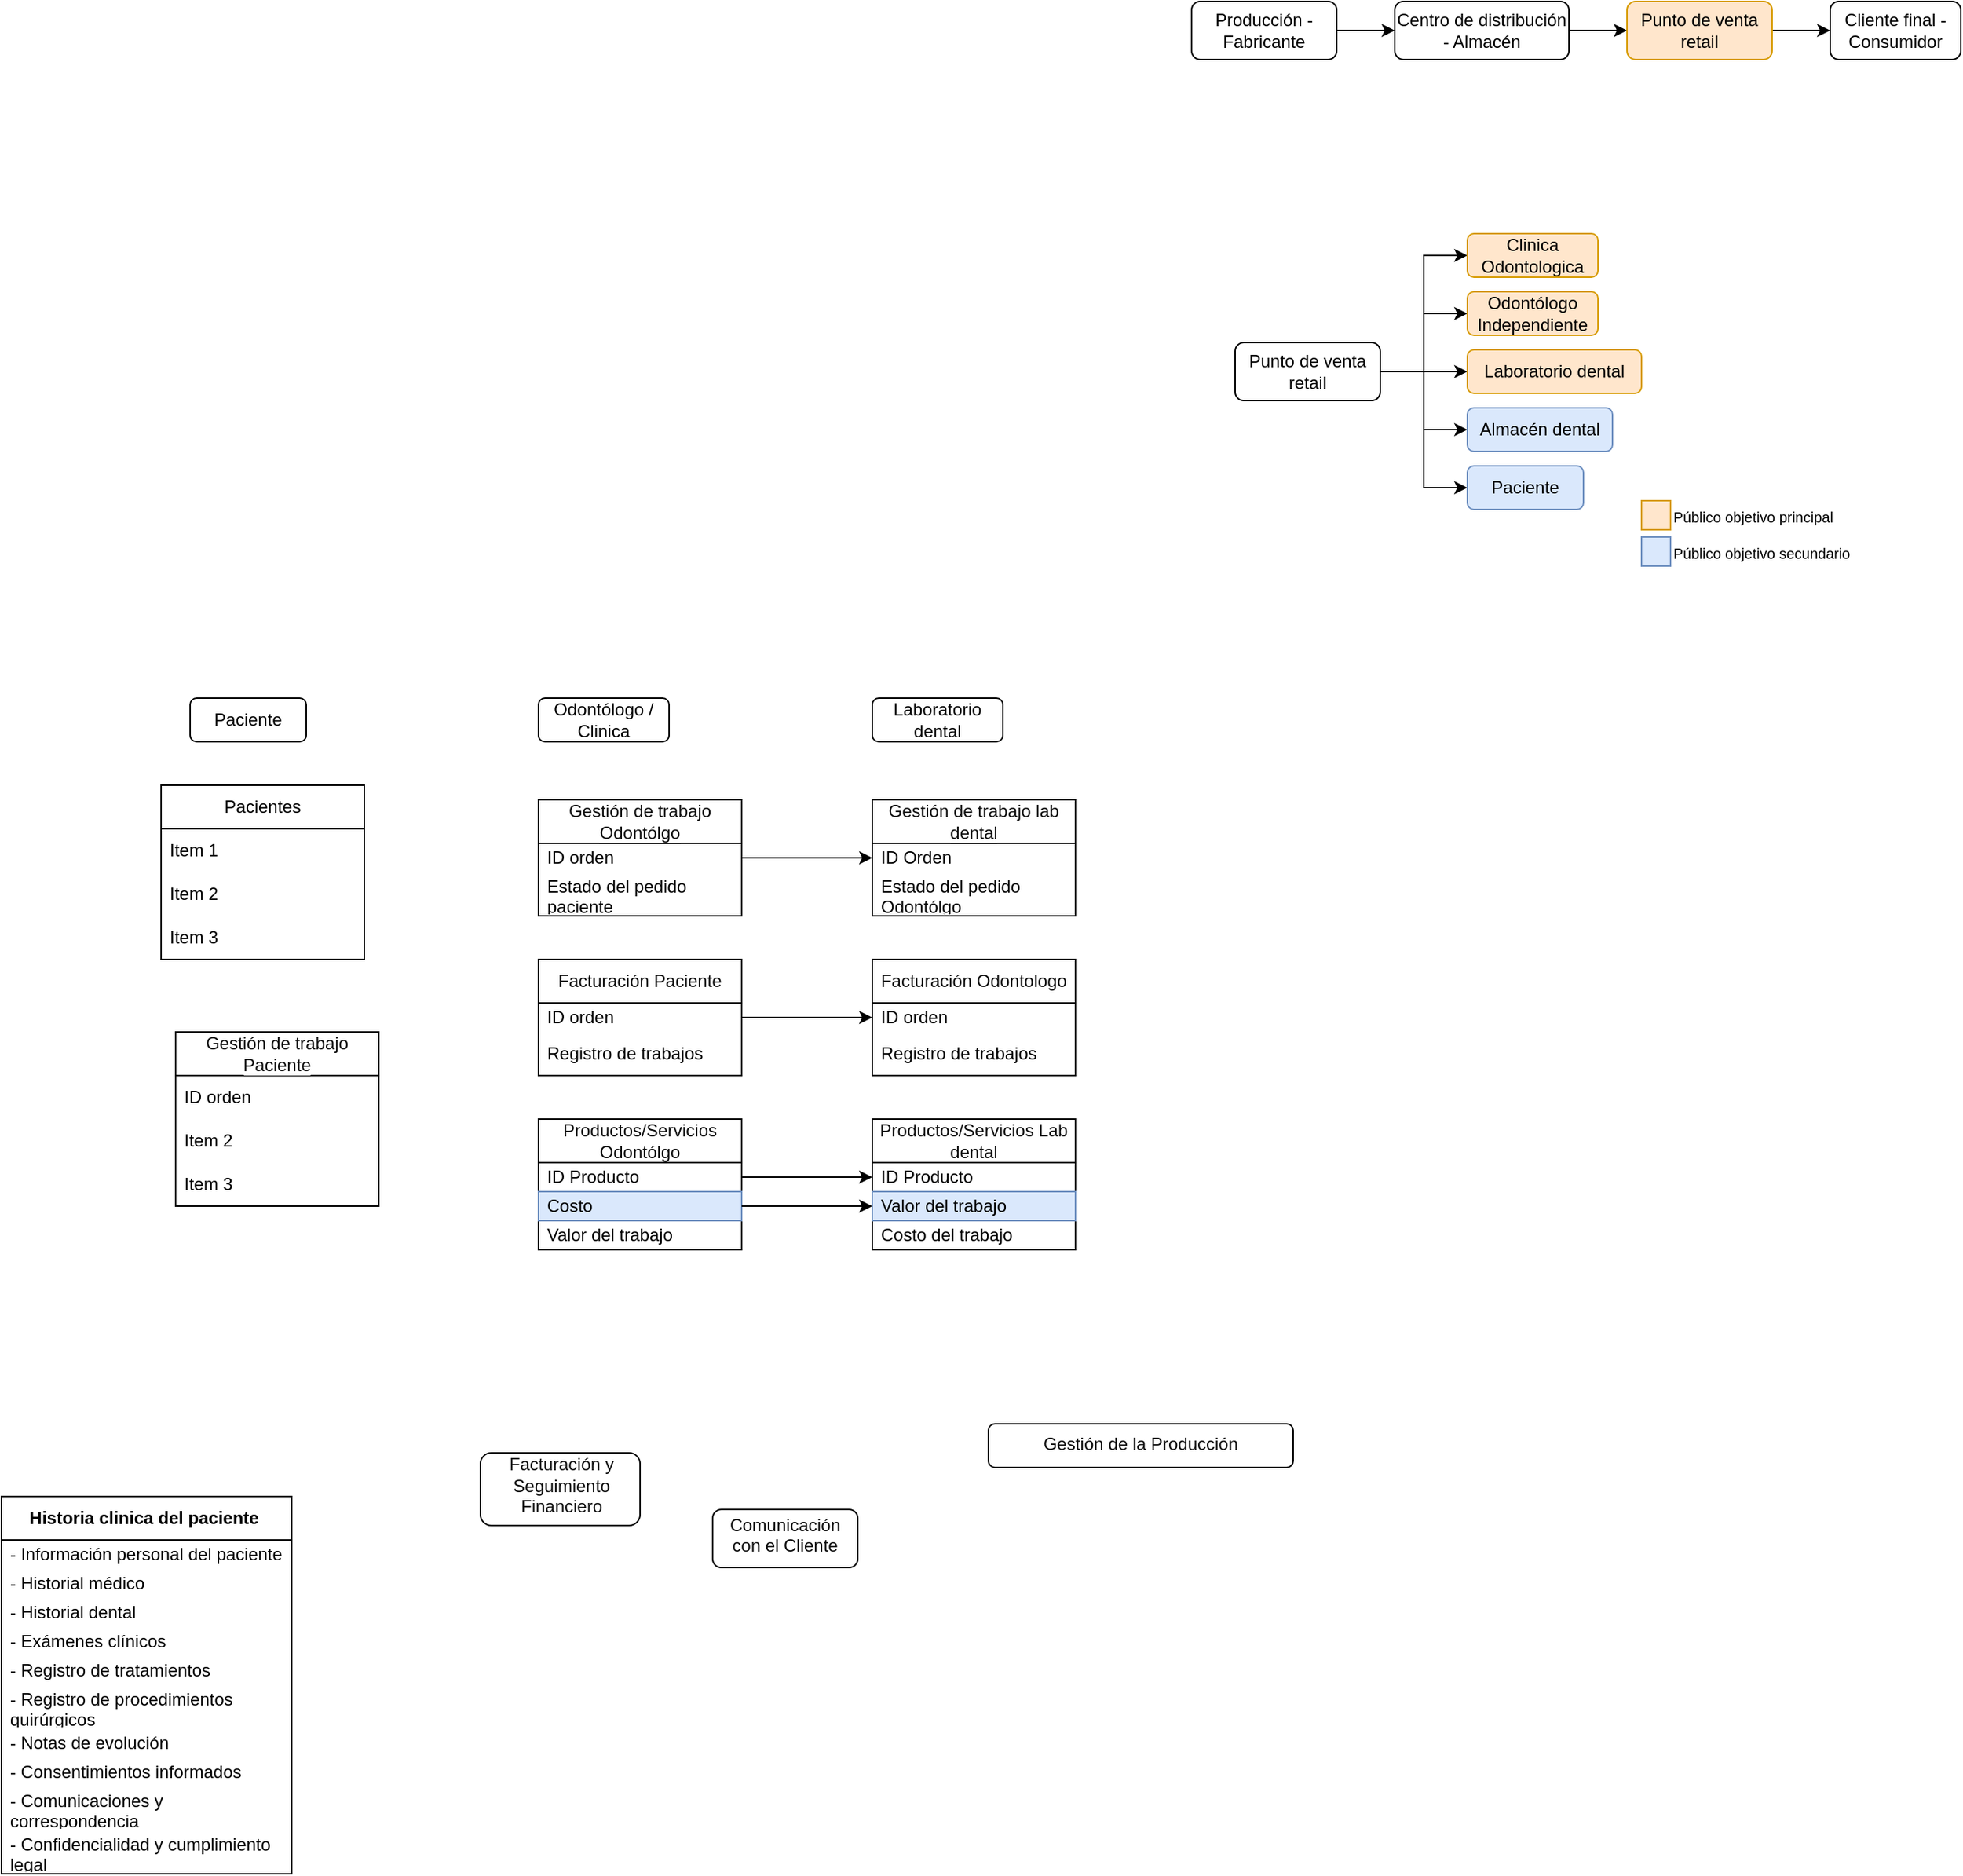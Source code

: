 <mxfile version="24.4.6" type="github">
  <diagram name="Page-1" id="IWnAmNE7MLX-MQJfaZ-H">
    <mxGraphModel dx="1677" dy="530" grid="1" gridSize="10" guides="1" tooltips="1" connect="1" arrows="1" fold="1" page="1" pageScale="1" pageWidth="827" pageHeight="1169" math="0" shadow="0">
      <root>
        <mxCell id="0" />
        <mxCell id="1" parent="0" />
        <mxCell id="4hnvYEBA5v5D1nBLIyNg-10" style="edgeStyle=orthogonalEdgeStyle;rounded=0;orthogonalLoop=1;jettySize=auto;html=1;entryX=0;entryY=0.5;entryDx=0;entryDy=0;" edge="1" parent="1" source="4hnvYEBA5v5D1nBLIyNg-1" target="4hnvYEBA5v5D1nBLIyNg-3">
          <mxGeometry relative="1" as="geometry" />
        </mxCell>
        <mxCell id="4hnvYEBA5v5D1nBLIyNg-1" value="Producción - Fabricante" style="rounded=1;whiteSpace=wrap;html=1;" vertex="1" parent="1">
          <mxGeometry x="170" y="130" width="100" height="40" as="geometry" />
        </mxCell>
        <mxCell id="4hnvYEBA5v5D1nBLIyNg-7" style="edgeStyle=orthogonalEdgeStyle;rounded=0;orthogonalLoop=1;jettySize=auto;html=1;entryX=0;entryY=0.5;entryDx=0;entryDy=0;" edge="1" parent="1" source="4hnvYEBA5v5D1nBLIyNg-3" target="4hnvYEBA5v5D1nBLIyNg-4">
          <mxGeometry relative="1" as="geometry" />
        </mxCell>
        <mxCell id="4hnvYEBA5v5D1nBLIyNg-3" value="Centro de distribución - Almacén" style="rounded=1;whiteSpace=wrap;html=1;" vertex="1" parent="1">
          <mxGeometry x="310" y="130" width="120" height="40" as="geometry" />
        </mxCell>
        <mxCell id="4hnvYEBA5v5D1nBLIyNg-9" style="edgeStyle=orthogonalEdgeStyle;rounded=0;orthogonalLoop=1;jettySize=auto;html=1;entryX=0;entryY=0.5;entryDx=0;entryDy=0;" edge="1" parent="1" source="4hnvYEBA5v5D1nBLIyNg-4" target="4hnvYEBA5v5D1nBLIyNg-8">
          <mxGeometry relative="1" as="geometry" />
        </mxCell>
        <mxCell id="4hnvYEBA5v5D1nBLIyNg-4" value="Punto de venta retail" style="rounded=1;whiteSpace=wrap;html=1;fillColor=#ffe6cc;strokeColor=#d79b00;" vertex="1" parent="1">
          <mxGeometry x="470" y="130" width="100" height="40" as="geometry" />
        </mxCell>
        <mxCell id="4hnvYEBA5v5D1nBLIyNg-8" value="Cliente final - Consumidor" style="rounded=1;whiteSpace=wrap;html=1;" vertex="1" parent="1">
          <mxGeometry x="610" y="130" width="90" height="40" as="geometry" />
        </mxCell>
        <mxCell id="4hnvYEBA5v5D1nBLIyNg-15" style="edgeStyle=orthogonalEdgeStyle;rounded=0;orthogonalLoop=1;jettySize=auto;html=1;entryX=0;entryY=0.5;entryDx=0;entryDy=0;" edge="1" parent="1" source="4hnvYEBA5v5D1nBLIyNg-11" target="4hnvYEBA5v5D1nBLIyNg-12">
          <mxGeometry relative="1" as="geometry" />
        </mxCell>
        <mxCell id="4hnvYEBA5v5D1nBLIyNg-16" style="edgeStyle=orthogonalEdgeStyle;rounded=0;orthogonalLoop=1;jettySize=auto;html=1;entryX=0;entryY=0.5;entryDx=0;entryDy=0;" edge="1" parent="1" source="4hnvYEBA5v5D1nBLIyNg-11" target="4hnvYEBA5v5D1nBLIyNg-13">
          <mxGeometry relative="1" as="geometry" />
        </mxCell>
        <mxCell id="4hnvYEBA5v5D1nBLIyNg-17" style="edgeStyle=orthogonalEdgeStyle;rounded=0;orthogonalLoop=1;jettySize=auto;html=1;entryX=0;entryY=0.5;entryDx=0;entryDy=0;" edge="1" parent="1" source="4hnvYEBA5v5D1nBLIyNg-11" target="4hnvYEBA5v5D1nBLIyNg-14">
          <mxGeometry relative="1" as="geometry" />
        </mxCell>
        <mxCell id="4hnvYEBA5v5D1nBLIyNg-20" style="edgeStyle=orthogonalEdgeStyle;rounded=0;orthogonalLoop=1;jettySize=auto;html=1;entryX=0;entryY=0.5;entryDx=0;entryDy=0;" edge="1" parent="1" source="4hnvYEBA5v5D1nBLIyNg-11" target="4hnvYEBA5v5D1nBLIyNg-19">
          <mxGeometry relative="1" as="geometry" />
        </mxCell>
        <mxCell id="4hnvYEBA5v5D1nBLIyNg-30" style="edgeStyle=orthogonalEdgeStyle;rounded=0;orthogonalLoop=1;jettySize=auto;html=1;entryX=0;entryY=0.5;entryDx=0;entryDy=0;" edge="1" parent="1" source="4hnvYEBA5v5D1nBLIyNg-11" target="4hnvYEBA5v5D1nBLIyNg-29">
          <mxGeometry relative="1" as="geometry" />
        </mxCell>
        <mxCell id="4hnvYEBA5v5D1nBLIyNg-11" value="Punto de venta retail" style="rounded=1;whiteSpace=wrap;html=1;" vertex="1" parent="1">
          <mxGeometry x="200" y="365" width="100" height="40" as="geometry" />
        </mxCell>
        <mxCell id="4hnvYEBA5v5D1nBLIyNg-12" value="Odontólogo Independiente" style="rounded=1;whiteSpace=wrap;html=1;fillColor=#ffe6cc;strokeColor=#d79b00;" vertex="1" parent="1">
          <mxGeometry x="360" y="330" width="90" height="30" as="geometry" />
        </mxCell>
        <mxCell id="4hnvYEBA5v5D1nBLIyNg-13" value="Laboratorio dental" style="rounded=1;whiteSpace=wrap;html=1;fillColor=#ffe6cc;strokeColor=#d79b00;" vertex="1" parent="1">
          <mxGeometry x="360" y="370" width="120" height="30" as="geometry" />
        </mxCell>
        <mxCell id="4hnvYEBA5v5D1nBLIyNg-14" value="Paciente" style="rounded=1;whiteSpace=wrap;html=1;fillColor=#dae8fc;strokeColor=#6c8ebf;" vertex="1" parent="1">
          <mxGeometry x="360" y="450" width="80" height="30" as="geometry" />
        </mxCell>
        <mxCell id="4hnvYEBA5v5D1nBLIyNg-19" value="Almacén dental" style="rounded=1;whiteSpace=wrap;html=1;fillColor=#dae8fc;strokeColor=#6c8ebf;" vertex="1" parent="1">
          <mxGeometry x="360" y="410" width="100" height="30" as="geometry" />
        </mxCell>
        <mxCell id="4hnvYEBA5v5D1nBLIyNg-21" value="Odontólogo / Clinica" style="rounded=1;whiteSpace=wrap;html=1;" vertex="1" parent="1">
          <mxGeometry x="-280" y="610" width="90" height="30" as="geometry" />
        </mxCell>
        <mxCell id="4hnvYEBA5v5D1nBLIyNg-22" value="Paciente" style="rounded=1;whiteSpace=wrap;html=1;" vertex="1" parent="1">
          <mxGeometry x="-520" y="610" width="80" height="30" as="geometry" />
        </mxCell>
        <mxCell id="4hnvYEBA5v5D1nBLIyNg-29" value="Clinica Odontologica" style="rounded=1;whiteSpace=wrap;html=1;fillColor=#ffe6cc;strokeColor=#d79b00;" vertex="1" parent="1">
          <mxGeometry x="360" y="290" width="90" height="30" as="geometry" />
        </mxCell>
        <mxCell id="4hnvYEBA5v5D1nBLIyNg-32" value="&lt;b&gt;Historia clinica del paciente&amp;nbsp;&lt;/b&gt;" style="swimlane;fontStyle=0;childLayout=stackLayout;horizontal=1;startSize=30;horizontalStack=0;resizeParent=1;resizeParentMax=0;resizeLast=0;collapsible=1;marginBottom=0;whiteSpace=wrap;html=1;" vertex="1" parent="1">
          <mxGeometry x="-650" y="1160" width="200" height="260" as="geometry">
            <mxRectangle x="-140" y="940" width="200" height="30" as="alternateBounds" />
          </mxGeometry>
        </mxCell>
        <mxCell id="4hnvYEBA5v5D1nBLIyNg-33" value="- Información personal del paciente" style="text;strokeColor=none;fillColor=none;align=left;verticalAlign=middle;spacingLeft=4;spacingRight=4;overflow=hidden;points=[[0,0.5],[1,0.5]];portConstraint=eastwest;rotatable=0;whiteSpace=wrap;html=1;" vertex="1" parent="4hnvYEBA5v5D1nBLIyNg-32">
          <mxGeometry y="30" width="200" height="20" as="geometry" />
        </mxCell>
        <mxCell id="4hnvYEBA5v5D1nBLIyNg-34" value="- Historial médico" style="text;strokeColor=none;fillColor=none;align=left;verticalAlign=middle;spacingLeft=4;spacingRight=4;overflow=hidden;points=[[0,0.5],[1,0.5]];portConstraint=eastwest;rotatable=0;whiteSpace=wrap;html=1;" vertex="1" parent="4hnvYEBA5v5D1nBLIyNg-32">
          <mxGeometry y="50" width="200" height="20" as="geometry" />
        </mxCell>
        <mxCell id="4hnvYEBA5v5D1nBLIyNg-35" value="- Historial dental" style="text;strokeColor=none;fillColor=none;align=left;verticalAlign=middle;spacingLeft=4;spacingRight=4;overflow=hidden;points=[[0,0.5],[1,0.5]];portConstraint=eastwest;rotatable=0;whiteSpace=wrap;html=1;" vertex="1" parent="4hnvYEBA5v5D1nBLIyNg-32">
          <mxGeometry y="70" width="200" height="20" as="geometry" />
        </mxCell>
        <mxCell id="4hnvYEBA5v5D1nBLIyNg-36" value="- Exámenes clínicos" style="text;strokeColor=none;fillColor=none;align=left;verticalAlign=middle;spacingLeft=4;spacingRight=4;overflow=hidden;points=[[0,0.5],[1,0.5]];portConstraint=eastwest;rotatable=0;whiteSpace=wrap;html=1;" vertex="1" parent="4hnvYEBA5v5D1nBLIyNg-32">
          <mxGeometry y="90" width="200" height="20" as="geometry" />
        </mxCell>
        <mxCell id="4hnvYEBA5v5D1nBLIyNg-37" value="- Registro de tratamientos" style="text;strokeColor=none;fillColor=none;align=left;verticalAlign=middle;spacingLeft=4;spacingRight=4;overflow=hidden;points=[[0,0.5],[1,0.5]];portConstraint=eastwest;rotatable=0;whiteSpace=wrap;html=1;" vertex="1" parent="4hnvYEBA5v5D1nBLIyNg-32">
          <mxGeometry y="110" width="200" height="20" as="geometry" />
        </mxCell>
        <mxCell id="4hnvYEBA5v5D1nBLIyNg-38" value="- Registro de procedimientos quirúrgicos" style="text;strokeColor=none;fillColor=none;align=left;verticalAlign=middle;spacingLeft=4;spacingRight=4;overflow=hidden;points=[[0,0.5],[1,0.5]];portConstraint=eastwest;rotatable=0;whiteSpace=wrap;html=1;" vertex="1" parent="4hnvYEBA5v5D1nBLIyNg-32">
          <mxGeometry y="130" width="200" height="30" as="geometry" />
        </mxCell>
        <mxCell id="4hnvYEBA5v5D1nBLIyNg-39" value="- Notas de evolución" style="text;strokeColor=none;fillColor=none;align=left;verticalAlign=middle;spacingLeft=4;spacingRight=4;overflow=hidden;points=[[0,0.5],[1,0.5]];portConstraint=eastwest;rotatable=0;whiteSpace=wrap;html=1;" vertex="1" parent="4hnvYEBA5v5D1nBLIyNg-32">
          <mxGeometry y="160" width="200" height="20" as="geometry" />
        </mxCell>
        <mxCell id="4hnvYEBA5v5D1nBLIyNg-40" value="- Consentimientos informados" style="text;strokeColor=none;fillColor=none;align=left;verticalAlign=middle;spacingLeft=4;spacingRight=4;overflow=hidden;points=[[0,0.5],[1,0.5]];portConstraint=eastwest;rotatable=0;whiteSpace=wrap;html=1;" vertex="1" parent="4hnvYEBA5v5D1nBLIyNg-32">
          <mxGeometry y="180" width="200" height="20" as="geometry" />
        </mxCell>
        <mxCell id="4hnvYEBA5v5D1nBLIyNg-41" value="- Comunicaciones y correspondencia" style="text;strokeColor=none;fillColor=none;align=left;verticalAlign=middle;spacingLeft=4;spacingRight=4;overflow=hidden;points=[[0,0.5],[1,0.5]];portConstraint=eastwest;rotatable=0;whiteSpace=wrap;html=1;" vertex="1" parent="4hnvYEBA5v5D1nBLIyNg-32">
          <mxGeometry y="200" width="200" height="30" as="geometry" />
        </mxCell>
        <mxCell id="4hnvYEBA5v5D1nBLIyNg-42" value="- Confidencialidad y cumplimiento legal" style="text;strokeColor=none;fillColor=none;align=left;verticalAlign=middle;spacingLeft=4;spacingRight=4;overflow=hidden;points=[[0,0.5],[1,0.5]];portConstraint=eastwest;rotatable=0;whiteSpace=wrap;html=1;" vertex="1" parent="4hnvYEBA5v5D1nBLIyNg-32">
          <mxGeometry y="230" width="200" height="30" as="geometry" />
        </mxCell>
        <mxCell id="4hnvYEBA5v5D1nBLIyNg-49" value="" style="group" vertex="1" connectable="0" parent="1">
          <mxGeometry x="480" y="470" width="220" height="55" as="geometry" />
        </mxCell>
        <mxCell id="4hnvYEBA5v5D1nBLIyNg-43" value="" style="rounded=0;whiteSpace=wrap;html=1;fillColor=#ffe6cc;strokeColor=#d79b00;" vertex="1" parent="4hnvYEBA5v5D1nBLIyNg-49">
          <mxGeometry y="4" width="20" height="20" as="geometry" />
        </mxCell>
        <mxCell id="4hnvYEBA5v5D1nBLIyNg-44" value="&lt;div style=&quot;&quot;&gt;&lt;font style=&quot;font-size: 10px;&quot;&gt;Público objetivo principal&lt;/font&gt;&lt;/div&gt;" style="text;html=1;align=left;verticalAlign=middle;whiteSpace=wrap;rounded=0;" vertex="1" parent="4hnvYEBA5v5D1nBLIyNg-49">
          <mxGeometry x="20" width="200" height="30" as="geometry" />
        </mxCell>
        <mxCell id="4hnvYEBA5v5D1nBLIyNg-45" value="" style="rounded=0;whiteSpace=wrap;html=1;fillColor=#dae8fc;strokeColor=#6c8ebf;" vertex="1" parent="4hnvYEBA5v5D1nBLIyNg-49">
          <mxGeometry y="29" width="20" height="20" as="geometry" />
        </mxCell>
        <mxCell id="4hnvYEBA5v5D1nBLIyNg-46" value="&lt;span style=&quot;color: rgb(0, 0, 0); font-family: Helvetica; font-style: normal; font-variant-ligatures: normal; font-variant-caps: normal; font-weight: 400; letter-spacing: normal; orphans: 2; text-indent: 0px; text-transform: none; widows: 2; word-spacing: 0px; -webkit-text-stroke-width: 0px; white-space: normal; text-decoration-thickness: initial; text-decoration-style: initial; text-decoration-color: initial; float: none; display: inline !important;&quot;&gt;&lt;font style=&quot;font-size: 10px;&quot;&gt;Público objetivo secundario&lt;/font&gt;&lt;/span&gt;" style="text;html=1;align=left;verticalAlign=middle;whiteSpace=wrap;rounded=0;" vertex="1" parent="4hnvYEBA5v5D1nBLIyNg-49">
          <mxGeometry x="20" y="25" width="180" height="30" as="geometry" />
        </mxCell>
        <mxCell id="4hnvYEBA5v5D1nBLIyNg-50" value="Laboratorio dental" style="rounded=1;whiteSpace=wrap;html=1;" vertex="1" parent="1">
          <mxGeometry x="-50" y="610" width="90" height="30" as="geometry" />
        </mxCell>
        <mxCell id="4hnvYEBA5v5D1nBLIyNg-57" value="&lt;p style=&quot;border: 0px solid rgb(227, 227, 227); box-sizing: border-box; --tw-border-spacing-x: 0; --tw-border-spacing-y: 0; --tw-translate-x: 0; --tw-translate-y: 0; --tw-rotate: 0; --tw-skew-x: 0; --tw-skew-y: 0; --tw-scale-x: 1; --tw-scale-y: 1; --tw-pan-x: ; --tw-pan-y: ; --tw-pinch-zoom: ; --tw-scroll-snap-strictness: proximity; --tw-gradient-from-position: ; --tw-gradient-via-position: ; --tw-gradient-to-position: ; --tw-ordinal: ; --tw-slashed-zero: ; --tw-numeric-figure: ; --tw-numeric-spacing: ; --tw-numeric-fraction: ; --tw-ring-inset: ; --tw-ring-offset-width: 0px; --tw-ring-offset-color: #fff; --tw-ring-color: rgba(69,89,164,.5); --tw-ring-offset-shadow: 0 0 transparent; --tw-ring-shadow: 0 0 transparent; --tw-shadow: 0 0 transparent; --tw-shadow-colored: 0 0 transparent; --tw-blur: ; --tw-brightness: ; --tw-contrast: ; --tw-grayscale: ; --tw-hue-rotate: ; --tw-invert: ; --tw-saturate: ; --tw-sepia: ; --tw-drop-shadow: ; --tw-backdrop-blur: ; --tw-backdrop-brightness: ; --tw-backdrop-contrast: ; --tw-backdrop-grayscale: ; --tw-backdrop-hue-rotate: ; --tw-backdrop-invert: ; --tw-backdrop-opacity: ; --tw-backdrop-saturate: ; --tw-backdrop-sepia: ; --tw-contain-size: ; --tw-contain-layout: ; --tw-contain-paint: ; --tw-contain-style: ; margin: 1.25em 0px; color: rgb(13, 13, 13); white-space-collapse: preserve; background-color: rgb(255, 255, 255);&quot;&gt;&lt;font style=&quot;font-size: 12px;&quot; face=&quot;Helvetica&quot;&gt;Gestión de la Producción&lt;/font&gt;&lt;font style=&quot;font-size: 16px;&quot; face=&quot;ui-sans-serif, -apple-system, system-ui, Segoe UI, Roboto, Ubuntu, Cantarell, Noto Sans, sans-serif, Helvetica, Apple Color Emoji, Arial, Segoe UI Emoji, Segoe UI Symbol&quot;&gt;&lt;br&gt;&lt;/font&gt;&lt;/p&gt;&lt;ul style=&quot;border: 0px solid rgb(227, 227, 227); box-sizing: border-box; --tw-border-spacing-x: 0; --tw-border-spacing-y: 0; --tw-translate-x: 0; --tw-translate-y: 0; --tw-rotate: 0; --tw-skew-x: 0; --tw-skew-y: 0; --tw-scale-x: 1; --tw-scale-y: 1; --tw-pan-x: ; --tw-pan-y: ; --tw-pinch-zoom: ; --tw-scroll-snap-strictness: proximity; --tw-gradient-from-position: ; --tw-gradient-via-position: ; --tw-gradient-to-position: ; --tw-ordinal: ; --tw-slashed-zero: ; --tw-numeric-figure: ; --tw-numeric-spacing: ; --tw-numeric-fraction: ; --tw-ring-inset: ; --tw-ring-offset-width: 0px; --tw-ring-offset-color: #fff; --tw-ring-color: rgba(69,89,164,.5); --tw-ring-offset-shadow: 0 0 transparent; --tw-ring-shadow: 0 0 transparent; --tw-shadow: 0 0 transparent; --tw-shadow-colored: 0 0 transparent; --tw-blur: ; --tw-brightness: ; --tw-contrast: ; --tw-grayscale: ; --tw-hue-rotate: ; --tw-invert: ; --tw-saturate: ; --tw-sepia: ; --tw-drop-shadow: ; --tw-backdrop-blur: ; --tw-backdrop-brightness: ; --tw-backdrop-contrast: ; --tw-backdrop-grayscale: ; --tw-backdrop-hue-rotate: ; --tw-backdrop-invert: ; --tw-backdrop-opacity: ; --tw-backdrop-saturate: ; --tw-backdrop-sepia: ; --tw-contain-size: ; --tw-contain-layout: ; --tw-contain-paint: ; --tw-contain-style: ; list-style-position: initial; list-style-image: initial; margin: 1.25em 0px; padding: 0px 0px 0px 1.625em; color: rgb(13, 13, 13); font-family: ui-sans-serif, -apple-system, system-ui, &amp;quot;Segoe UI&amp;quot;, Roboto, Ubuntu, Cantarell, &amp;quot;Noto Sans&amp;quot;, sans-serif, Helvetica, &amp;quot;Apple Color Emoji&amp;quot;, Arial, &amp;quot;Segoe UI Emoji&amp;quot;, &amp;quot;Segoe UI Symbol&amp;quot;; font-size: 16px; text-align: start; white-space-collapse: preserve; background-color: rgb(255, 255, 255);&quot;&gt;&lt;/ul&gt;" style="rounded=1;whiteSpace=wrap;html=1;" vertex="1" parent="1">
          <mxGeometry x="30" y="1110" width="210" height="30" as="geometry" />
        </mxCell>
        <mxCell id="4hnvYEBA5v5D1nBLIyNg-58" value="&lt;p style=&quot;border: 0px solid rgb(227, 227, 227); box-sizing: border-box; --tw-border-spacing-x: 0; --tw-border-spacing-y: 0; --tw-translate-x: 0; --tw-translate-y: 0; --tw-rotate: 0; --tw-skew-x: 0; --tw-skew-y: 0; --tw-scale-x: 1; --tw-scale-y: 1; --tw-pan-x: ; --tw-pan-y: ; --tw-pinch-zoom: ; --tw-scroll-snap-strictness: proximity; --tw-gradient-from-position: ; --tw-gradient-via-position: ; --tw-gradient-to-position: ; --tw-ordinal: ; --tw-slashed-zero: ; --tw-numeric-figure: ; --tw-numeric-spacing: ; --tw-numeric-fraction: ; --tw-ring-inset: ; --tw-ring-offset-width: 0px; --tw-ring-offset-color: #fff; --tw-ring-color: rgba(69,89,164,.5); --tw-ring-offset-shadow: 0 0 transparent; --tw-ring-shadow: 0 0 transparent; --tw-shadow: 0 0 transparent; --tw-shadow-colored: 0 0 transparent; --tw-blur: ; --tw-brightness: ; --tw-contrast: ; --tw-grayscale: ; --tw-hue-rotate: ; --tw-invert: ; --tw-saturate: ; --tw-sepia: ; --tw-drop-shadow: ; --tw-backdrop-blur: ; --tw-backdrop-brightness: ; --tw-backdrop-contrast: ; --tw-backdrop-grayscale: ; --tw-backdrop-hue-rotate: ; --tw-backdrop-invert: ; --tw-backdrop-opacity: ; --tw-backdrop-saturate: ; --tw-backdrop-sepia: ; --tw-contain-size: ; --tw-contain-layout: ; --tw-contain-paint: ; --tw-contain-style: ; margin: 1.25em 0px; color: rgb(13, 13, 13); white-space-collapse: preserve;&quot;&gt;&lt;font style=&quot;font-size: 12px;&quot; face=&quot;Helvetica&quot;&gt;Comunicación con el Cliente&lt;/font&gt;&lt;/p&gt;&lt;ul style=&quot;border: 0px solid rgb(227, 227, 227); box-sizing: border-box; --tw-border-spacing-x: 0; --tw-border-spacing-y: 0; --tw-translate-x: 0; --tw-translate-y: 0; --tw-rotate: 0; --tw-skew-x: 0; --tw-skew-y: 0; --tw-scale-x: 1; --tw-scale-y: 1; --tw-pan-x: ; --tw-pan-y: ; --tw-pinch-zoom: ; --tw-scroll-snap-strictness: proximity; --tw-gradient-from-position: ; --tw-gradient-via-position: ; --tw-gradient-to-position: ; --tw-ordinal: ; --tw-slashed-zero: ; --tw-numeric-figure: ; --tw-numeric-spacing: ; --tw-numeric-fraction: ; --tw-ring-inset: ; --tw-ring-offset-width: 0px; --tw-ring-offset-color: #fff; --tw-ring-color: rgba(69,89,164,.5); --tw-ring-offset-shadow: 0 0 transparent; --tw-ring-shadow: 0 0 transparent; --tw-shadow: 0 0 transparent; --tw-shadow-colored: 0 0 transparent; --tw-blur: ; --tw-brightness: ; --tw-contrast: ; --tw-grayscale: ; --tw-hue-rotate: ; --tw-invert: ; --tw-saturate: ; --tw-sepia: ; --tw-drop-shadow: ; --tw-backdrop-blur: ; --tw-backdrop-brightness: ; --tw-backdrop-contrast: ; --tw-backdrop-grayscale: ; --tw-backdrop-hue-rotate: ; --tw-backdrop-invert: ; --tw-backdrop-opacity: ; --tw-backdrop-saturate: ; --tw-backdrop-sepia: ; --tw-contain-size: ; --tw-contain-layout: ; --tw-contain-paint: ; --tw-contain-style: ; list-style-position: initial; list-style-image: initial; margin: 1.25em 0px; padding: 0px 0px 0px 1.625em; color: rgb(13, 13, 13); font-family: ui-sans-serif, -apple-system, system-ui, &amp;quot;Segoe UI&amp;quot;, Roboto, Ubuntu, Cantarell, &amp;quot;Noto Sans&amp;quot;, sans-serif, Helvetica, &amp;quot;Apple Color Emoji&amp;quot;, Arial, &amp;quot;Segoe UI Emoji&amp;quot;, &amp;quot;Segoe UI Symbol&amp;quot;; font-size: 16px; text-align: start; white-space-collapse: preserve; background-color: rgb(255, 255, 255);&quot;&gt;&lt;/ul&gt;" style="rounded=1;whiteSpace=wrap;html=1;" vertex="1" parent="1">
          <mxGeometry x="-160" y="1169" width="100" height="40" as="geometry" />
        </mxCell>
        <mxCell id="4hnvYEBA5v5D1nBLIyNg-59" value="&lt;p style=&quot;text-align: center; border: 0px solid rgb(227, 227, 227); box-sizing: border-box; --tw-border-spacing-x: 0; --tw-border-spacing-y: 0; --tw-translate-x: 0; --tw-translate-y: 0; --tw-rotate: 0; --tw-skew-x: 0; --tw-skew-y: 0; --tw-scale-x: 1; --tw-scale-y: 1; --tw-pan-x: ; --tw-pan-y: ; --tw-pinch-zoom: ; --tw-scroll-snap-strictness: proximity; --tw-gradient-from-position: ; --tw-gradient-via-position: ; --tw-gradient-to-position: ; --tw-ordinal: ; --tw-slashed-zero: ; --tw-numeric-figure: ; --tw-numeric-spacing: ; --tw-numeric-fraction: ; --tw-ring-inset: ; --tw-ring-offset-width: 0px; --tw-ring-offset-color: #fff; --tw-ring-color: rgba(69,89,164,.5); --tw-ring-offset-shadow: 0 0 transparent; --tw-ring-shadow: 0 0 transparent; --tw-shadow: 0 0 transparent; --tw-shadow-colored: 0 0 transparent; --tw-blur: ; --tw-brightness: ; --tw-contrast: ; --tw-grayscale: ; --tw-hue-rotate: ; --tw-invert: ; --tw-saturate: ; --tw-sepia: ; --tw-drop-shadow: ; --tw-backdrop-blur: ; --tw-backdrop-brightness: ; --tw-backdrop-contrast: ; --tw-backdrop-grayscale: ; --tw-backdrop-hue-rotate: ; --tw-backdrop-invert: ; --tw-backdrop-opacity: ; --tw-backdrop-saturate: ; --tw-backdrop-sepia: ; --tw-contain-size: ; --tw-contain-layout: ; --tw-contain-paint: ; --tw-contain-style: ; margin: 1.25em 0px; color: rgb(13, 13, 13); white-space-collapse: preserve;&quot;&gt;&lt;font style=&quot;font-size: 12px;&quot; face=&quot;Helvetica&quot;&gt;Facturación y Seguimiento Financiero&lt;/font&gt;&lt;/p&gt;&lt;ul style=&quot;border: 0px solid rgb(227, 227, 227); box-sizing: border-box; --tw-border-spacing-x: 0; --tw-border-spacing-y: 0; --tw-translate-x: 0; --tw-translate-y: 0; --tw-rotate: 0; --tw-skew-x: 0; --tw-skew-y: 0; --tw-scale-x: 1; --tw-scale-y: 1; --tw-pan-x: ; --tw-pan-y: ; --tw-pinch-zoom: ; --tw-scroll-snap-strictness: proximity; --tw-gradient-from-position: ; --tw-gradient-via-position: ; --tw-gradient-to-position: ; --tw-ordinal: ; --tw-slashed-zero: ; --tw-numeric-figure: ; --tw-numeric-spacing: ; --tw-numeric-fraction: ; --tw-ring-inset: ; --tw-ring-offset-width: 0px; --tw-ring-offset-color: #fff; --tw-ring-color: rgba(69,89,164,.5); --tw-ring-offset-shadow: 0 0 transparent; --tw-ring-shadow: 0 0 transparent; --tw-shadow: 0 0 transparent; --tw-shadow-colored: 0 0 transparent; --tw-blur: ; --tw-brightness: ; --tw-contrast: ; --tw-grayscale: ; --tw-hue-rotate: ; --tw-invert: ; --tw-saturate: ; --tw-sepia: ; --tw-drop-shadow: ; --tw-backdrop-blur: ; --tw-backdrop-brightness: ; --tw-backdrop-contrast: ; --tw-backdrop-grayscale: ; --tw-backdrop-hue-rotate: ; --tw-backdrop-invert: ; --tw-backdrop-opacity: ; --tw-backdrop-saturate: ; --tw-backdrop-sepia: ; --tw-contain-size: ; --tw-contain-layout: ; --tw-contain-paint: ; --tw-contain-style: ; list-style-position: initial; list-style-image: initial; margin: 1.25em 0px; padding: 0px 0px 0px 1.625em; color: rgb(13, 13, 13); font-family: ui-sans-serif, -apple-system, system-ui, &amp;quot;Segoe UI&amp;quot;, Roboto, Ubuntu, Cantarell, &amp;quot;Noto Sans&amp;quot;, sans-serif, Helvetica, &amp;quot;Apple Color Emoji&amp;quot;, Arial, &amp;quot;Segoe UI Emoji&amp;quot;, &amp;quot;Segoe UI Symbol&amp;quot;; font-size: 16px; white-space-collapse: preserve; background-color: rgb(255, 255, 255);&quot;&gt;&lt;/ul&gt;" style="rounded=1;whiteSpace=wrap;html=1;align=left;" vertex="1" parent="1">
          <mxGeometry x="-320" y="1130" width="110" height="50" as="geometry" />
        </mxCell>
        <mxCell id="4hnvYEBA5v5D1nBLIyNg-72" value="&lt;span style=&quot;color: rgb(13, 13, 13); text-align: start; white-space-collapse: preserve; background-color: rgb(255, 255, 255);&quot;&gt;Gestión de trabajo Odontólgo&lt;/span&gt;" style="swimlane;fontStyle=0;childLayout=stackLayout;horizontal=1;startSize=30;horizontalStack=0;resizeParent=1;resizeParentMax=0;resizeLast=0;collapsible=1;marginBottom=0;whiteSpace=wrap;html=1;" vertex="1" parent="1">
          <mxGeometry x="-280" y="680" width="140" height="80" as="geometry" />
        </mxCell>
        <mxCell id="4hnvYEBA5v5D1nBLIyNg-73" value="ID orden" style="text;strokeColor=none;fillColor=none;align=left;verticalAlign=middle;spacingLeft=4;spacingRight=4;overflow=hidden;points=[[0,0.5],[1,0.5]];portConstraint=eastwest;rotatable=0;whiteSpace=wrap;html=1;" vertex="1" parent="4hnvYEBA5v5D1nBLIyNg-72">
          <mxGeometry y="30" width="140" height="20" as="geometry" />
        </mxCell>
        <mxCell id="4hnvYEBA5v5D1nBLIyNg-82" value="Estado del pedido paciente" style="text;strokeColor=none;fillColor=none;align=left;verticalAlign=middle;spacingLeft=4;spacingRight=4;overflow=hidden;points=[[0,0.5],[1,0.5]];portConstraint=eastwest;rotatable=0;whiteSpace=wrap;html=1;" vertex="1" parent="4hnvYEBA5v5D1nBLIyNg-72">
          <mxGeometry y="50" width="140" height="30" as="geometry" />
        </mxCell>
        <mxCell id="4hnvYEBA5v5D1nBLIyNg-79" value="&lt;span style=&quot;color: rgb(13, 13, 13); text-align: start; white-space-collapse: preserve; background-color: rgb(255, 255, 255);&quot;&gt;Gestión de trabajo lab dental&lt;/span&gt;" style="swimlane;fontStyle=0;childLayout=stackLayout;horizontal=1;startSize=30;horizontalStack=0;resizeParent=1;resizeParentMax=0;resizeLast=0;collapsible=1;marginBottom=0;whiteSpace=wrap;html=1;" vertex="1" parent="1">
          <mxGeometry x="-50" y="680" width="140" height="80" as="geometry" />
        </mxCell>
        <mxCell id="4hnvYEBA5v5D1nBLIyNg-83" value="ID Orden" style="text;strokeColor=none;fillColor=none;align=left;verticalAlign=middle;spacingLeft=4;spacingRight=4;overflow=hidden;points=[[0,0.5],[1,0.5]];portConstraint=eastwest;rotatable=0;whiteSpace=wrap;html=1;" vertex="1" parent="4hnvYEBA5v5D1nBLIyNg-79">
          <mxGeometry y="30" width="140" height="20" as="geometry" />
        </mxCell>
        <mxCell id="4hnvYEBA5v5D1nBLIyNg-81" value="Estado del pedido Odontólgo" style="text;strokeColor=none;fillColor=none;align=left;verticalAlign=middle;spacingLeft=4;spacingRight=4;overflow=hidden;points=[[0,0.5],[1,0.5]];portConstraint=eastwest;rotatable=0;whiteSpace=wrap;html=1;" vertex="1" parent="4hnvYEBA5v5D1nBLIyNg-79">
          <mxGeometry y="50" width="140" height="30" as="geometry" />
        </mxCell>
        <mxCell id="4hnvYEBA5v5D1nBLIyNg-84" style="edgeStyle=orthogonalEdgeStyle;rounded=0;orthogonalLoop=1;jettySize=auto;html=1;entryX=0;entryY=0.5;entryDx=0;entryDy=0;" edge="1" parent="1" source="4hnvYEBA5v5D1nBLIyNg-73" target="4hnvYEBA5v5D1nBLIyNg-83">
          <mxGeometry relative="1" as="geometry" />
        </mxCell>
        <mxCell id="4hnvYEBA5v5D1nBLIyNg-85" value="&lt;span style=&quot;color: rgb(13, 13, 13); white-space-collapse: preserve;&quot;&gt;Facturación Paciente&lt;/span&gt;" style="swimlane;fontStyle=0;childLayout=stackLayout;horizontal=1;startSize=30;horizontalStack=0;resizeParent=1;resizeParentMax=0;resizeLast=0;collapsible=1;marginBottom=0;whiteSpace=wrap;html=1;" vertex="1" parent="1">
          <mxGeometry x="-280" y="790" width="140" height="80" as="geometry" />
        </mxCell>
        <mxCell id="4hnvYEBA5v5D1nBLIyNg-86" value="ID orden" style="text;strokeColor=none;fillColor=none;align=left;verticalAlign=middle;spacingLeft=4;spacingRight=4;overflow=hidden;points=[[0,0.5],[1,0.5]];portConstraint=eastwest;rotatable=0;whiteSpace=wrap;html=1;" vertex="1" parent="4hnvYEBA5v5D1nBLIyNg-85">
          <mxGeometry y="30" width="140" height="20" as="geometry" />
        </mxCell>
        <mxCell id="4hnvYEBA5v5D1nBLIyNg-87" value="Registro de trabajos" style="text;strokeColor=none;fillColor=none;align=left;verticalAlign=middle;spacingLeft=4;spacingRight=4;overflow=hidden;points=[[0,0.5],[1,0.5]];portConstraint=eastwest;rotatable=0;whiteSpace=wrap;html=1;" vertex="1" parent="4hnvYEBA5v5D1nBLIyNg-85">
          <mxGeometry y="50" width="140" height="30" as="geometry" />
        </mxCell>
        <mxCell id="4hnvYEBA5v5D1nBLIyNg-88" value="&lt;span style=&quot;color: rgb(13, 13, 13); white-space-collapse: preserve;&quot;&gt;Facturación Odontologo&lt;/span&gt;" style="swimlane;fontStyle=0;childLayout=stackLayout;horizontal=1;startSize=30;horizontalStack=0;resizeParent=1;resizeParentMax=0;resizeLast=0;collapsible=1;marginBottom=0;whiteSpace=wrap;html=1;" vertex="1" parent="1">
          <mxGeometry x="-50" y="790" width="140" height="80" as="geometry" />
        </mxCell>
        <mxCell id="4hnvYEBA5v5D1nBLIyNg-89" value="ID orden" style="text;strokeColor=none;fillColor=none;align=left;verticalAlign=middle;spacingLeft=4;spacingRight=4;overflow=hidden;points=[[0,0.5],[1,0.5]];portConstraint=eastwest;rotatable=0;whiteSpace=wrap;html=1;" vertex="1" parent="4hnvYEBA5v5D1nBLIyNg-88">
          <mxGeometry y="30" width="140" height="20" as="geometry" />
        </mxCell>
        <mxCell id="4hnvYEBA5v5D1nBLIyNg-90" value="Registro de trabajos" style="text;strokeColor=none;fillColor=none;align=left;verticalAlign=middle;spacingLeft=4;spacingRight=4;overflow=hidden;points=[[0,0.5],[1,0.5]];portConstraint=eastwest;rotatable=0;whiteSpace=wrap;html=1;" vertex="1" parent="4hnvYEBA5v5D1nBLIyNg-88">
          <mxGeometry y="50" width="140" height="30" as="geometry" />
        </mxCell>
        <mxCell id="4hnvYEBA5v5D1nBLIyNg-91" style="edgeStyle=orthogonalEdgeStyle;rounded=0;orthogonalLoop=1;jettySize=auto;html=1;entryX=0;entryY=0.5;entryDx=0;entryDy=0;" edge="1" parent="1" source="4hnvYEBA5v5D1nBLIyNg-86" target="4hnvYEBA5v5D1nBLIyNg-89">
          <mxGeometry relative="1" as="geometry" />
        </mxCell>
        <mxCell id="4hnvYEBA5v5D1nBLIyNg-94" value="&lt;span style=&quot;color: rgb(13, 13, 13); white-space-collapse: preserve;&quot;&gt;Productos/Servicios Odontólgo&lt;/span&gt;" style="swimlane;fontStyle=0;childLayout=stackLayout;horizontal=1;startSize=30;horizontalStack=0;resizeParent=1;resizeParentMax=0;resizeLast=0;collapsible=1;marginBottom=0;whiteSpace=wrap;html=1;" vertex="1" parent="1">
          <mxGeometry x="-280" y="900" width="140" height="90" as="geometry" />
        </mxCell>
        <mxCell id="4hnvYEBA5v5D1nBLIyNg-95" value="ID Producto" style="text;strokeColor=none;fillColor=none;align=left;verticalAlign=middle;spacingLeft=4;spacingRight=4;overflow=hidden;points=[[0,0.5],[1,0.5]];portConstraint=eastwest;rotatable=0;whiteSpace=wrap;html=1;" vertex="1" parent="4hnvYEBA5v5D1nBLIyNg-94">
          <mxGeometry y="30" width="140" height="20" as="geometry" />
        </mxCell>
        <mxCell id="4hnvYEBA5v5D1nBLIyNg-96" value="Costo" style="text;strokeColor=#6c8ebf;fillColor=#dae8fc;align=left;verticalAlign=middle;spacingLeft=4;spacingRight=4;overflow=hidden;points=[[0,0.5],[1,0.5]];portConstraint=eastwest;rotatable=0;whiteSpace=wrap;html=1;" vertex="1" parent="4hnvYEBA5v5D1nBLIyNg-94">
          <mxGeometry y="50" width="140" height="20" as="geometry" />
        </mxCell>
        <mxCell id="4hnvYEBA5v5D1nBLIyNg-103" value="Valor del trabajo" style="text;strokeColor=none;fillColor=none;align=left;verticalAlign=middle;spacingLeft=4;spacingRight=4;overflow=hidden;points=[[0,0.5],[1,0.5]];portConstraint=eastwest;rotatable=0;whiteSpace=wrap;html=1;" vertex="1" parent="4hnvYEBA5v5D1nBLIyNg-94">
          <mxGeometry y="70" width="140" height="20" as="geometry" />
        </mxCell>
        <mxCell id="4hnvYEBA5v5D1nBLIyNg-97" value="&lt;span style=&quot;color: rgb(13, 13, 13); white-space-collapse: preserve;&quot;&gt;Productos/Servicios Lab dental&lt;/span&gt;" style="swimlane;fontStyle=0;childLayout=stackLayout;horizontal=1;startSize=30;horizontalStack=0;resizeParent=1;resizeParentMax=0;resizeLast=0;collapsible=1;marginBottom=0;whiteSpace=wrap;html=1;" vertex="1" parent="1">
          <mxGeometry x="-50" y="900" width="140" height="90" as="geometry" />
        </mxCell>
        <mxCell id="4hnvYEBA5v5D1nBLIyNg-98" value="ID Producto" style="text;strokeColor=none;fillColor=none;align=left;verticalAlign=middle;spacingLeft=4;spacingRight=4;overflow=hidden;points=[[0,0.5],[1,0.5]];portConstraint=eastwest;rotatable=0;whiteSpace=wrap;html=1;" vertex="1" parent="4hnvYEBA5v5D1nBLIyNg-97">
          <mxGeometry y="30" width="140" height="20" as="geometry" />
        </mxCell>
        <mxCell id="4hnvYEBA5v5D1nBLIyNg-99" value="Valor del trabajo" style="text;strokeColor=#6c8ebf;fillColor=#dae8fc;align=left;verticalAlign=middle;spacingLeft=4;spacingRight=4;overflow=hidden;points=[[0,0.5],[1,0.5]];portConstraint=eastwest;rotatable=0;whiteSpace=wrap;html=1;" vertex="1" parent="4hnvYEBA5v5D1nBLIyNg-97">
          <mxGeometry y="50" width="140" height="20" as="geometry" />
        </mxCell>
        <mxCell id="4hnvYEBA5v5D1nBLIyNg-102" value="Costo del trabajo" style="text;strokeColor=none;fillColor=none;align=left;verticalAlign=middle;spacingLeft=4;spacingRight=4;overflow=hidden;points=[[0,0.5],[1,0.5]];portConstraint=eastwest;rotatable=0;whiteSpace=wrap;html=1;" vertex="1" parent="4hnvYEBA5v5D1nBLIyNg-97">
          <mxGeometry y="70" width="140" height="20" as="geometry" />
        </mxCell>
        <mxCell id="4hnvYEBA5v5D1nBLIyNg-100" style="edgeStyle=orthogonalEdgeStyle;rounded=0;orthogonalLoop=1;jettySize=auto;html=1;" edge="1" parent="1" source="4hnvYEBA5v5D1nBLIyNg-95" target="4hnvYEBA5v5D1nBLIyNg-98">
          <mxGeometry relative="1" as="geometry" />
        </mxCell>
        <mxCell id="4hnvYEBA5v5D1nBLIyNg-101" style="edgeStyle=orthogonalEdgeStyle;rounded=0;orthogonalLoop=1;jettySize=auto;html=1;entryX=0;entryY=0.5;entryDx=0;entryDy=0;" edge="1" parent="1" source="4hnvYEBA5v5D1nBLIyNg-96" target="4hnvYEBA5v5D1nBLIyNg-99">
          <mxGeometry relative="1" as="geometry" />
        </mxCell>
        <mxCell id="4hnvYEBA5v5D1nBLIyNg-104" value="&lt;span style=&quot;color: rgb(13, 13, 13); text-align: start; white-space-collapse: preserve; background-color: rgb(255, 255, 255);&quot;&gt;Gestión de trabajo Paciente&lt;/span&gt;" style="swimlane;fontStyle=0;childLayout=stackLayout;horizontal=1;startSize=30;horizontalStack=0;resizeParent=1;resizeParentMax=0;resizeLast=0;collapsible=1;marginBottom=0;whiteSpace=wrap;html=1;" vertex="1" parent="1">
          <mxGeometry x="-530" y="840" width="140" height="120" as="geometry" />
        </mxCell>
        <mxCell id="4hnvYEBA5v5D1nBLIyNg-105" value="ID orden" style="text;strokeColor=none;fillColor=none;align=left;verticalAlign=middle;spacingLeft=4;spacingRight=4;overflow=hidden;points=[[0,0.5],[1,0.5]];portConstraint=eastwest;rotatable=0;whiteSpace=wrap;html=1;" vertex="1" parent="4hnvYEBA5v5D1nBLIyNg-104">
          <mxGeometry y="30" width="140" height="30" as="geometry" />
        </mxCell>
        <mxCell id="4hnvYEBA5v5D1nBLIyNg-106" value="Item 2" style="text;strokeColor=none;fillColor=none;align=left;verticalAlign=middle;spacingLeft=4;spacingRight=4;overflow=hidden;points=[[0,0.5],[1,0.5]];portConstraint=eastwest;rotatable=0;whiteSpace=wrap;html=1;" vertex="1" parent="4hnvYEBA5v5D1nBLIyNg-104">
          <mxGeometry y="60" width="140" height="30" as="geometry" />
        </mxCell>
        <mxCell id="4hnvYEBA5v5D1nBLIyNg-107" value="Item 3" style="text;strokeColor=none;fillColor=none;align=left;verticalAlign=middle;spacingLeft=4;spacingRight=4;overflow=hidden;points=[[0,0.5],[1,0.5]];portConstraint=eastwest;rotatable=0;whiteSpace=wrap;html=1;" vertex="1" parent="4hnvYEBA5v5D1nBLIyNg-104">
          <mxGeometry y="90" width="140" height="30" as="geometry" />
        </mxCell>
        <mxCell id="4hnvYEBA5v5D1nBLIyNg-110" value="Pacientes" style="swimlane;fontStyle=0;childLayout=stackLayout;horizontal=1;startSize=30;horizontalStack=0;resizeParent=1;resizeParentMax=0;resizeLast=0;collapsible=1;marginBottom=0;whiteSpace=wrap;html=1;" vertex="1" parent="1">
          <mxGeometry x="-540" y="670" width="140" height="120" as="geometry" />
        </mxCell>
        <mxCell id="4hnvYEBA5v5D1nBLIyNg-111" value="Item 1" style="text;strokeColor=none;fillColor=none;align=left;verticalAlign=middle;spacingLeft=4;spacingRight=4;overflow=hidden;points=[[0,0.5],[1,0.5]];portConstraint=eastwest;rotatable=0;whiteSpace=wrap;html=1;" vertex="1" parent="4hnvYEBA5v5D1nBLIyNg-110">
          <mxGeometry y="30" width="140" height="30" as="geometry" />
        </mxCell>
        <mxCell id="4hnvYEBA5v5D1nBLIyNg-112" value="Item 2" style="text;strokeColor=none;fillColor=none;align=left;verticalAlign=middle;spacingLeft=4;spacingRight=4;overflow=hidden;points=[[0,0.5],[1,0.5]];portConstraint=eastwest;rotatable=0;whiteSpace=wrap;html=1;" vertex="1" parent="4hnvYEBA5v5D1nBLIyNg-110">
          <mxGeometry y="60" width="140" height="30" as="geometry" />
        </mxCell>
        <mxCell id="4hnvYEBA5v5D1nBLIyNg-113" value="Item 3" style="text;strokeColor=none;fillColor=none;align=left;verticalAlign=middle;spacingLeft=4;spacingRight=4;overflow=hidden;points=[[0,0.5],[1,0.5]];portConstraint=eastwest;rotatable=0;whiteSpace=wrap;html=1;" vertex="1" parent="4hnvYEBA5v5D1nBLIyNg-110">
          <mxGeometry y="90" width="140" height="30" as="geometry" />
        </mxCell>
      </root>
    </mxGraphModel>
  </diagram>
</mxfile>
